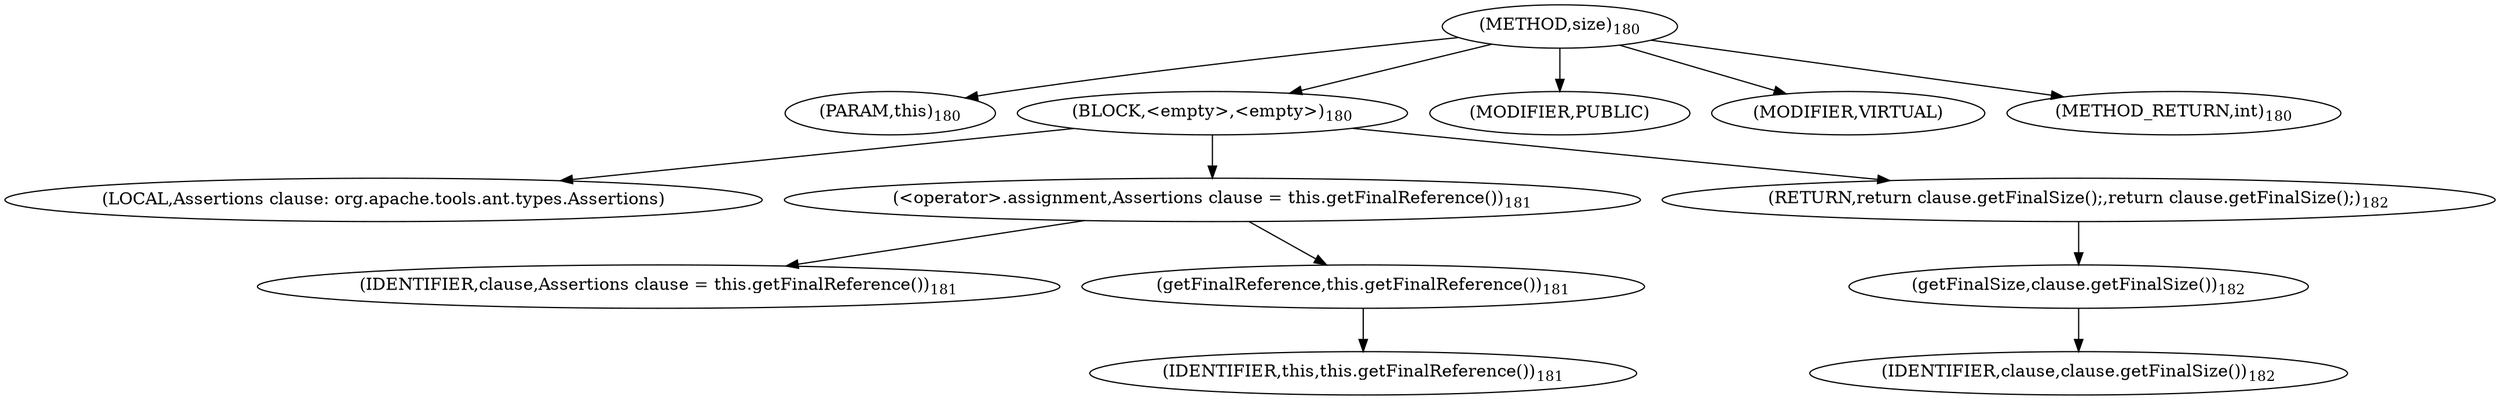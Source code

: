 digraph "size" {  
"216" [label = <(METHOD,size)<SUB>180</SUB>> ]
"18" [label = <(PARAM,this)<SUB>180</SUB>> ]
"217" [label = <(BLOCK,&lt;empty&gt;,&lt;empty&gt;)<SUB>180</SUB>> ]
"218" [label = <(LOCAL,Assertions clause: org.apache.tools.ant.types.Assertions)> ]
"219" [label = <(&lt;operator&gt;.assignment,Assertions clause = this.getFinalReference())<SUB>181</SUB>> ]
"220" [label = <(IDENTIFIER,clause,Assertions clause = this.getFinalReference())<SUB>181</SUB>> ]
"221" [label = <(getFinalReference,this.getFinalReference())<SUB>181</SUB>> ]
"17" [label = <(IDENTIFIER,this,this.getFinalReference())<SUB>181</SUB>> ]
"222" [label = <(RETURN,return clause.getFinalSize();,return clause.getFinalSize();)<SUB>182</SUB>> ]
"223" [label = <(getFinalSize,clause.getFinalSize())<SUB>182</SUB>> ]
"224" [label = <(IDENTIFIER,clause,clause.getFinalSize())<SUB>182</SUB>> ]
"225" [label = <(MODIFIER,PUBLIC)> ]
"226" [label = <(MODIFIER,VIRTUAL)> ]
"227" [label = <(METHOD_RETURN,int)<SUB>180</SUB>> ]
  "216" -> "18" 
  "216" -> "217" 
  "216" -> "225" 
  "216" -> "226" 
  "216" -> "227" 
  "217" -> "218" 
  "217" -> "219" 
  "217" -> "222" 
  "219" -> "220" 
  "219" -> "221" 
  "221" -> "17" 
  "222" -> "223" 
  "223" -> "224" 
}
